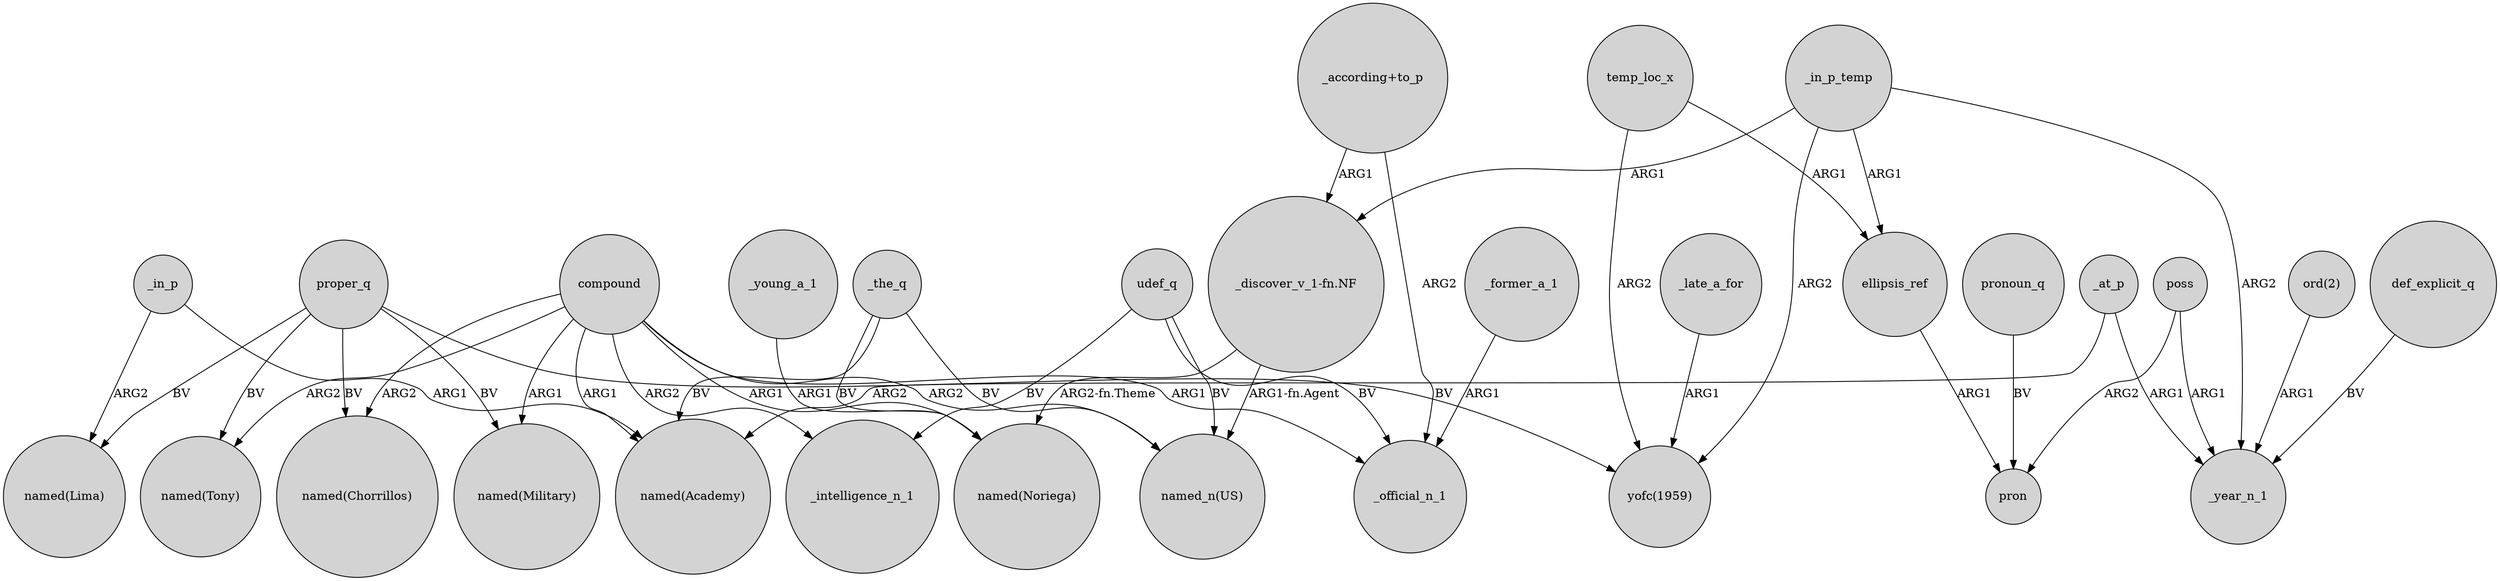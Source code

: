 digraph {
	node [shape=circle style=filled]
	proper_q -> "named(Lima)" [label=BV]
	compound -> _intelligence_n_1 [label=ARG2]
	_late_a_for -> "yofc(1959)" [label=ARG1]
	udef_q -> "named_n(US)" [label=BV]
	proper_q -> "yofc(1959)" [label=BV]
	temp_loc_x -> "yofc(1959)" [label=ARG2]
	poss -> pron [label=ARG2]
	_former_a_1 -> _official_n_1 [label=ARG1]
	compound -> "named(Academy)" [label=ARG1]
	_in_p -> "named(Lima)" [label=ARG2]
	ellipsis_ref -> pron [label=ARG1]
	_in_p_temp -> "yofc(1959)" [label=ARG2]
	compound -> "named(Tony)" [label=ARG2]
	_young_a_1 -> "named(Noriega)" [label=ARG1]
	compound -> "named_n(US)" [label=ARG2]
	"_discover_v_1-fn.NF" -> "named_n(US)" [label="ARG1-fn.Agent"]
	"_discover_v_1-fn.NF" -> "named(Noriega)" [label="ARG2-fn.Theme"]
	_the_q -> "named_n(US)" [label=BV]
	proper_q -> "named(Tony)" [label=BV]
	poss -> _year_n_1 [label=ARG1]
	proper_q -> "named(Chorrillos)" [label=BV]
	"ord(2)" -> _year_n_1 [label=ARG1]
	_in_p_temp -> _year_n_1 [label=ARG2]
	_in_p_temp -> ellipsis_ref [label=ARG1]
	pronoun_q -> pron [label=BV]
	"_according+to_p" -> "_discover_v_1-fn.NF" [label=ARG1]
	_at_p -> "named(Academy)" [label=ARG2]
	_at_p -> _year_n_1 [label=ARG1]
	compound -> "named(Noriega)" [label=ARG1]
	udef_q -> _official_n_1 [label=BV]
	_in_p_temp -> "_discover_v_1-fn.NF" [label=ARG1]
	"_according+to_p" -> _official_n_1 [label=ARG2]
	_the_q -> "named(Noriega)" [label=BV]
	udef_q -> _intelligence_n_1 [label=BV]
	_in_p -> "named(Academy)" [label=ARG1]
	proper_q -> "named(Military)" [label=BV]
	compound -> _official_n_1 [label=ARG1]
	temp_loc_x -> ellipsis_ref [label=ARG1]
	compound -> "named(Chorrillos)" [label=ARG2]
	def_explicit_q -> _year_n_1 [label=BV]
	compound -> "named(Military)" [label=ARG1]
	_the_q -> "named(Academy)" [label=BV]
}
